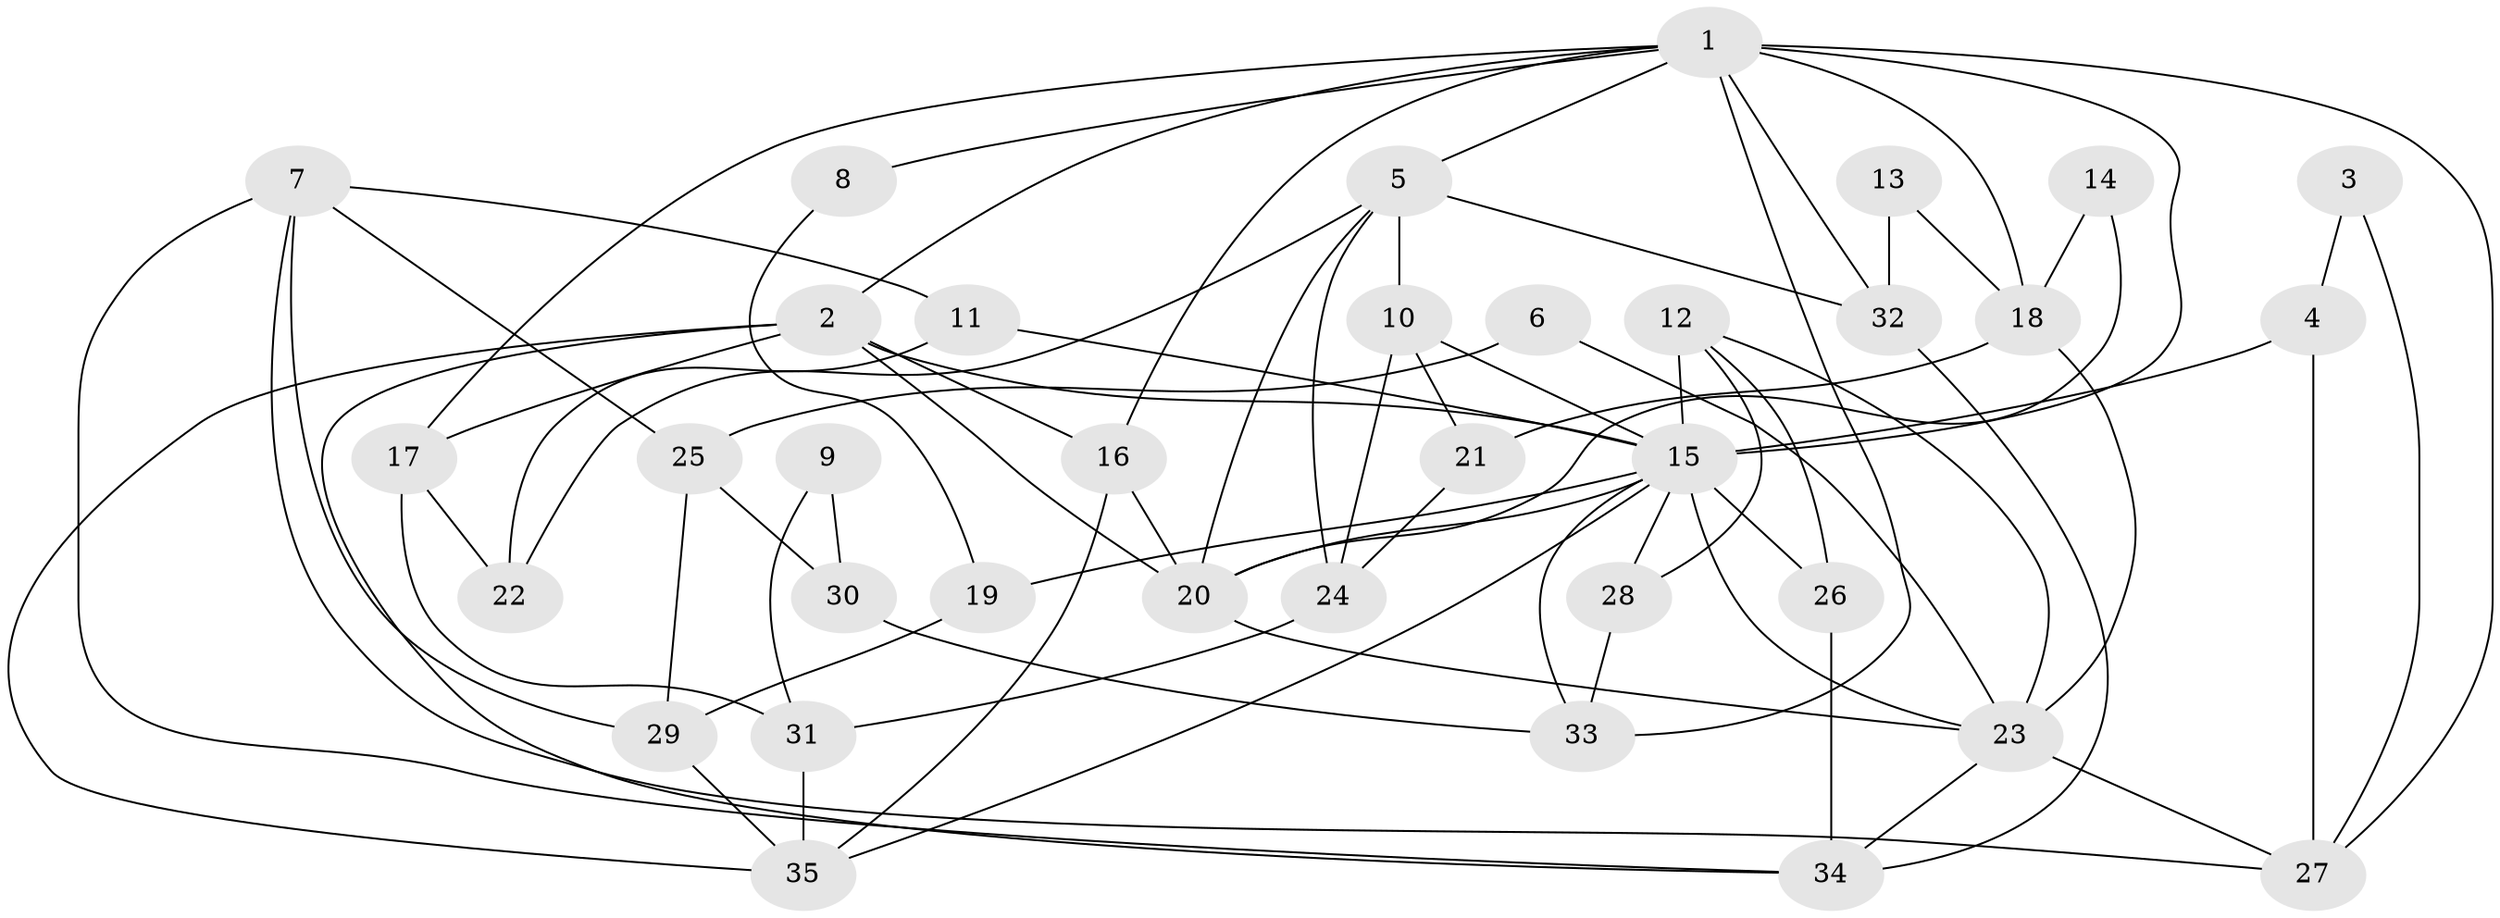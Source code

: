// original degree distribution, {3: 0.26, 5: 0.16, 2: 0.14, 6: 0.1, 4: 0.28, 7: 0.06}
// Generated by graph-tools (version 1.1) at 2025/50/03/04/25 22:50:57]
// undirected, 35 vertices, 75 edges
graph export_dot {
  node [color=gray90,style=filled];
  1;
  2;
  3;
  4;
  5;
  6;
  7;
  8;
  9;
  10;
  11;
  12;
  13;
  14;
  15;
  16;
  17;
  18;
  19;
  20;
  21;
  22;
  23;
  24;
  25;
  26;
  27;
  28;
  29;
  30;
  31;
  32;
  33;
  34;
  35;
  1 -- 2 [weight=1.0];
  1 -- 5 [weight=1.0];
  1 -- 8 [weight=1.0];
  1 -- 15 [weight=1.0];
  1 -- 16 [weight=1.0];
  1 -- 17 [weight=1.0];
  1 -- 18 [weight=2.0];
  1 -- 27 [weight=1.0];
  1 -- 32 [weight=1.0];
  1 -- 33 [weight=1.0];
  2 -- 15 [weight=3.0];
  2 -- 16 [weight=1.0];
  2 -- 17 [weight=1.0];
  2 -- 20 [weight=1.0];
  2 -- 34 [weight=1.0];
  2 -- 35 [weight=1.0];
  3 -- 4 [weight=1.0];
  3 -- 27 [weight=1.0];
  4 -- 15 [weight=1.0];
  4 -- 27 [weight=1.0];
  5 -- 10 [weight=2.0];
  5 -- 20 [weight=1.0];
  5 -- 22 [weight=1.0];
  5 -- 24 [weight=1.0];
  5 -- 32 [weight=1.0];
  6 -- 23 [weight=1.0];
  6 -- 25 [weight=1.0];
  7 -- 11 [weight=1.0];
  7 -- 25 [weight=1.0];
  7 -- 27 [weight=1.0];
  7 -- 29 [weight=1.0];
  7 -- 34 [weight=1.0];
  8 -- 19 [weight=1.0];
  9 -- 30 [weight=1.0];
  9 -- 31 [weight=1.0];
  10 -- 15 [weight=1.0];
  10 -- 21 [weight=1.0];
  10 -- 24 [weight=1.0];
  11 -- 15 [weight=1.0];
  11 -- 22 [weight=1.0];
  12 -- 15 [weight=1.0];
  12 -- 23 [weight=1.0];
  12 -- 26 [weight=1.0];
  12 -- 28 [weight=1.0];
  13 -- 18 [weight=1.0];
  13 -- 32 [weight=1.0];
  14 -- 18 [weight=1.0];
  14 -- 20 [weight=1.0];
  15 -- 19 [weight=1.0];
  15 -- 20 [weight=1.0];
  15 -- 23 [weight=1.0];
  15 -- 26 [weight=1.0];
  15 -- 28 [weight=1.0];
  15 -- 33 [weight=1.0];
  15 -- 35 [weight=1.0];
  16 -- 20 [weight=1.0];
  16 -- 35 [weight=1.0];
  17 -- 22 [weight=1.0];
  17 -- 31 [weight=1.0];
  18 -- 21 [weight=1.0];
  18 -- 23 [weight=1.0];
  19 -- 29 [weight=1.0];
  20 -- 23 [weight=1.0];
  21 -- 24 [weight=1.0];
  23 -- 27 [weight=1.0];
  23 -- 34 [weight=1.0];
  24 -- 31 [weight=1.0];
  25 -- 29 [weight=1.0];
  25 -- 30 [weight=1.0];
  26 -- 34 [weight=1.0];
  28 -- 33 [weight=1.0];
  29 -- 35 [weight=1.0];
  30 -- 33 [weight=1.0];
  31 -- 35 [weight=1.0];
  32 -- 34 [weight=1.0];
}
